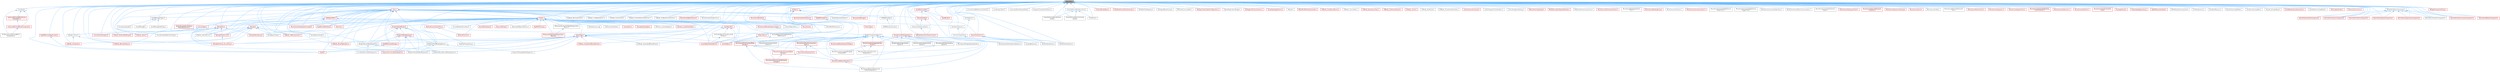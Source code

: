 digraph "ObjectPtr.h"
{
 // INTERACTIVE_SVG=YES
 // LATEX_PDF_SIZE
  bgcolor="transparent";
  edge [fontname=Helvetica,fontsize=10,labelfontname=Helvetica,labelfontsize=10];
  node [fontname=Helvetica,fontsize=10,shape=box,height=0.2,width=0.4];
  Node1 [id="Node000001",label="ObjectPtr.h",height=0.2,width=0.4,color="gray40", fillcolor="grey60", style="filled", fontcolor="black",tooltip=" "];
  Node1 -> Node2 [id="edge1_Node000001_Node000002",dir="back",color="steelblue1",style="solid",tooltip=" "];
  Node2 [id="Node000002",label="AnimBank.h",height=0.2,width=0.4,color="grey40", fillcolor="white", style="filled",URL="$d6/dc9/AnimBank_8h.html",tooltip=" "];
  Node2 -> Node3 [id="edge2_Node000002_Node000003",dir="back",color="steelblue1",style="solid",tooltip=" "];
  Node3 [id="Node000003",label="HLODInstancedSkinnedMesh\lComponent.h",height=0.2,width=0.4,color="grey40", fillcolor="white", style="filled",URL="$d5/d06/HLODInstancedSkinnedMeshComponent_8h.html",tooltip=" "];
  Node2 -> Node4 [id="edge3_Node000002_Node000004",dir="back",color="steelblue1",style="solid",tooltip=" "];
  Node4 [id="Node000004",label="InstancedSkinnedMeshComponent.h",height=0.2,width=0.4,color="red", fillcolor="#FFF0F0", style="filled",URL="$d7/da7/InstancedSkinnedMeshComponent_8h.html",tooltip=" "];
  Node4 -> Node3 [id="edge4_Node000004_Node000003",dir="back",color="steelblue1",style="solid",tooltip=" "];
  Node2 -> Node6 [id="edge5_Node000002_Node000006",dir="back",color="steelblue1",style="solid",tooltip=" "];
  Node6 [id="Node000006",label="InstancedSkinnedMeshScene\lProxyDesc.h",height=0.2,width=0.4,color="red", fillcolor="#FFF0F0", style="filled",URL="$d7/d6c/InstancedSkinnedMeshSceneProxyDesc_8h.html",tooltip=" "];
  Node6 -> Node4 [id="edge6_Node000006_Node000004",dir="back",color="steelblue1",style="solid",tooltip=" "];
  Node1 -> Node7 [id="edge7_Node000001_Node000007",dir="back",color="steelblue1",style="solid",tooltip=" "];
  Node7 [id="Node000007",label="AnimationStateMachineGraph.h",height=0.2,width=0.4,color="grey40", fillcolor="white", style="filled",URL="$d8/d25/AnimationStateMachineGraph_8h.html",tooltip=" "];
  Node1 -> Node8 [id="edge8_Node000001_Node000008",dir="back",color="steelblue1",style="solid",tooltip=" "];
  Node8 [id="Node000008",label="ArchiveScriptReferenceCollector.h",height=0.2,width=0.4,color="grey40", fillcolor="white", style="filled",URL="$dd/dc1/ArchiveScriptReferenceCollector_8h.html",tooltip=" "];
  Node1 -> Node9 [id="edge9_Node000001_Node000009",dir="back",color="steelblue1",style="solid",tooltip=" "];
  Node9 [id="Node000009",label="ArchiveUObjectFromStructured\lArchive.h",height=0.2,width=0.4,color="grey40", fillcolor="white", style="filled",URL="$d2/d52/ArchiveUObjectFromStructuredArchive_8h.html",tooltip=" "];
  Node9 -> Node10 [id="edge10_Node000009_Node000010",dir="back",color="steelblue1",style="solid",tooltip=" "];
  Node10 [id="Node000010",label="CoreUObjectSharedPCH.h",height=0.2,width=0.4,color="red", fillcolor="#FFF0F0", style="filled",URL="$de/d2f/CoreUObjectSharedPCH_8h.html",tooltip=" "];
  Node1 -> Node14 [id="edge11_Node000001_Node000014",dir="back",color="steelblue1",style="solid",tooltip=" "];
  Node14 [id="Node000014",label="AssetImportTask.h",height=0.2,width=0.4,color="grey40", fillcolor="white", style="filled",URL="$d7/d65/AssetImportTask_8h.html",tooltip=" "];
  Node1 -> Node15 [id="edge12_Node000001_Node000015",dir="back",color="steelblue1",style="solid",tooltip=" "];
  Node15 [id="Node000015",label="AssetManagerTypes.h",height=0.2,width=0.4,color="grey40", fillcolor="white", style="filled",URL="$d6/d98/AssetManagerTypes_8h.html",tooltip=" "];
  Node15 -> Node16 [id="edge13_Node000015_Node000016",dir="back",color="steelblue1",style="solid",tooltip=" "];
  Node16 [id="Node000016",label="AssetManager.h",height=0.2,width=0.4,color="grey40", fillcolor="white", style="filled",URL="$d6/d7d/AssetManager_8h.html",tooltip=" "];
  Node15 -> Node17 [id="edge14_Node000015_Node000017",dir="back",color="steelblue1",style="solid",tooltip=" "];
  Node17 [id="Node000017",label="AssetManagerSettings.h",height=0.2,width=0.4,color="grey40", fillcolor="white", style="filled",URL="$d0/d71/AssetManagerSettings_8h.html",tooltip=" "];
  Node15 -> Node18 [id="edge15_Node000015_Node000018",dir="back",color="steelblue1",style="solid",tooltip=" "];
  Node18 [id="Node000018",label="PrimaryAssetLabel.h",height=0.2,width=0.4,color="grey40", fillcolor="white", style="filled",URL="$d4/d09/PrimaryAssetLabel_8h.html",tooltip=" "];
  Node1 -> Node19 [id="edge16_Node000001_Node000019",dir="back",color="steelblue1",style="solid",tooltip=" "];
  Node19 [id="Node000019",label="AutomatedAssetImportData.h",height=0.2,width=0.4,color="grey40", fillcolor="white", style="filled",URL="$dd/d4f/AutomatedAssetImportData_8h.html",tooltip=" "];
  Node1 -> Node20 [id="edge17_Node000001_Node000020",dir="back",color="steelblue1",style="solid",tooltip=" "];
  Node20 [id="Node000020",label="AxisAngleGizmo.h",height=0.2,width=0.4,color="grey40", fillcolor="white", style="filled",URL="$d1/d0b/AxisAngleGizmo_8h.html",tooltip=" "];
  Node1 -> Node21 [id="edge18_Node000001_Node000021",dir="back",color="steelblue1",style="solid",tooltip=" "];
  Node21 [id="Node000021",label="AxisPositionGizmo.h",height=0.2,width=0.4,color="grey40", fillcolor="white", style="filled",URL="$d1/d25/AxisPositionGizmo_8h.html",tooltip=" "];
  Node1 -> Node22 [id="edge19_Node000001_Node000022",dir="back",color="steelblue1",style="solid",tooltip=" "];
  Node22 [id="Node000022",label="AxisSources.h",height=0.2,width=0.4,color="grey40", fillcolor="white", style="filled",URL="$d6/dfa/AxisSources_8h.html",tooltip=" "];
  Node22 -> Node23 [id="edge20_Node000022_Node000023",dir="back",color="steelblue1",style="solid",tooltip=" "];
  Node23 [id="Node000023",label="GizmoComponents.h",height=0.2,width=0.4,color="grey40", fillcolor="white", style="filled",URL="$d9/d96/GizmoComponents_8h.html",tooltip=" "];
  Node23 -> Node20 [id="edge21_Node000023_Node000020",dir="back",color="steelblue1",style="solid",tooltip=" "];
  Node23 -> Node21 [id="edge22_Node000023_Node000021",dir="back",color="steelblue1",style="solid",tooltip=" "];
  Node23 -> Node24 [id="edge23_Node000023_Node000024",dir="back",color="steelblue1",style="solid",tooltip=" "];
  Node24 [id="Node000024",label="PlanePositionGizmo.h",height=0.2,width=0.4,color="grey40", fillcolor="white", style="filled",URL="$d0/df0/PlanePositionGizmo_8h.html",tooltip=" "];
  Node1 -> Node25 [id="edge24_Node000001_Node000025",dir="back",color="steelblue1",style="solid",tooltip=" "];
  Node25 [id="Node000025",label="BlendSpaceGraph.h",height=0.2,width=0.4,color="grey40", fillcolor="white", style="filled",URL="$d6/d7f/BlendSpaceGraph_8h.html",tooltip=" "];
  Node1 -> Node26 [id="edge25_Node000001_Node000026",dir="back",color="steelblue1",style="solid",tooltip=" "];
  Node26 [id="Node000026",label="BlueprintCompilerExtension.h",height=0.2,width=0.4,color="grey40", fillcolor="white", style="filled",URL="$d3/dc0/BlueprintCompilerExtension_8h.html",tooltip=" "];
  Node1 -> Node27 [id="edge26_Node000001_Node000027",dir="back",color="steelblue1",style="solid",tooltip=" "];
  Node27 [id="Node000027",label="BlueprintEventNodeSpawner.h",height=0.2,width=0.4,color="grey40", fillcolor="white", style="filled",URL="$d4/dd3/BlueprintEventNodeSpawner_8h.html",tooltip=" "];
  Node27 -> Node28 [id="edge27_Node000027_Node000028",dir="back",color="steelblue1",style="solid",tooltip=" "];
  Node28 [id="Node000028",label="AnimNotifyEventNodeSpawner.h",height=0.2,width=0.4,color="grey40", fillcolor="white", style="filled",URL="$d9/d16/AnimNotifyEventNodeSpawner_8h.html",tooltip=" "];
  Node27 -> Node29 [id="edge28_Node000027_Node000029",dir="back",color="steelblue1",style="solid",tooltip=" "];
  Node29 [id="Node000029",label="BlueprintBoundEventNodeSpawner.h",height=0.2,width=0.4,color="grey40", fillcolor="white", style="filled",URL="$dc/d31/BlueprintBoundEventNodeSpawner_8h.html",tooltip=" "];
  Node1 -> Node30 [id="edge29_Node000001_Node000030",dir="back",color="steelblue1",style="solid",tooltip=" "];
  Node30 [id="Node000030",label="BlueprintFieldNodeSpawner.h",height=0.2,width=0.4,color="grey40", fillcolor="white", style="filled",URL="$da/d70/BlueprintFieldNodeSpawner_8h.html",tooltip=" "];
  Node30 -> Node31 [id="edge30_Node000030_Node000031",dir="back",color="steelblue1",style="solid",tooltip=" "];
  Node31 [id="Node000031",label="BlueprintDelegateNodeSpawner.h",height=0.2,width=0.4,color="grey40", fillcolor="white", style="filled",URL="$dc/d16/BlueprintDelegateNodeSpawner_8h.html",tooltip=" "];
  Node30 -> Node32 [id="edge31_Node000030_Node000032",dir="back",color="steelblue1",style="solid",tooltip=" "];
  Node32 [id="Node000032",label="BlueprintFunctionNodeSpawner.h",height=0.2,width=0.4,color="red", fillcolor="#FFF0F0", style="filled",URL="$d0/d59/BlueprintFunctionNodeSpawner_8h.html",tooltip=" "];
  Node30 -> Node34 [id="edge32_Node000030_Node000034",dir="back",color="steelblue1",style="solid",tooltip=" "];
  Node34 [id="Node000034",label="BlueprintVariableNodeSpawner.h",height=0.2,width=0.4,color="grey40", fillcolor="white", style="filled",URL="$db/dba/BlueprintVariableNodeSpawner_8h.html",tooltip=" "];
  Node1 -> Node34 [id="edge33_Node000001_Node000034",dir="back",color="steelblue1",style="solid",tooltip=" "];
  Node1 -> Node35 [id="edge34_Node000001_Node000035",dir="back",color="steelblue1",style="solid",tooltip=" "];
  Node35 [id="Node000035",label="BuiltInComponentTypes.h",height=0.2,width=0.4,color="grey40", fillcolor="white", style="filled",URL="$dc/d94/BuiltInComponentTypes_8h.html",tooltip=" "];
  Node35 -> Node36 [id="edge35_Node000035_Node000036",dir="back",color="steelblue1",style="solid",tooltip=" "];
  Node36 [id="Node000036",label="MovieSceneBlenderSystemHelper.h",height=0.2,width=0.4,color="red", fillcolor="#FFF0F0", style="filled",URL="$d5/d47/MovieSceneBlenderSystemHelper_8h.html",tooltip=" "];
  Node35 -> Node67 [id="edge36_Node000035_Node000067",dir="back",color="steelblue1",style="solid",tooltip=" "];
  Node67 [id="Node000067",label="MovieSceneCameraCutTrack\lInstance.h",height=0.2,width=0.4,color="grey40", fillcolor="white", style="filled",URL="$d3/d37/MovieSceneCameraCutTrackInstance_8h.html",tooltip=" "];
  Node35 -> Node68 [id="edge37_Node000035_Node000068",dir="back",color="steelblue1",style="solid",tooltip=" "];
  Node68 [id="Node000068",label="MovieSceneCustomPrimitive\lDataSystem.h",height=0.2,width=0.4,color="grey40", fillcolor="white", style="filled",URL="$d1/da0/MovieSceneCustomPrimitiveDataSystem_8h.html",tooltip=" "];
  Node35 -> Node69 [id="edge38_Node000035_Node000069",dir="back",color="steelblue1",style="solid",tooltip=" "];
  Node69 [id="Node000069",label="MovieSceneEntityGrouping\lSystem.h",height=0.2,width=0.4,color="grey40", fillcolor="white", style="filled",URL="$d6/dce/MovieSceneEntityGroupingSystem_8h.html",tooltip=" "];
  Node69 -> Node70 [id="edge39_Node000069_Node000070",dir="back",color="steelblue1",style="solid",tooltip=" "];
  Node70 [id="Node000070",label="MovieSceneMaterialSystem.h",height=0.2,width=0.4,color="red", fillcolor="#FFF0F0", style="filled",URL="$d2/d2f/MovieSceneMaterialSystem_8h.html",tooltip=" "];
  Node70 -> Node72 [id="edge40_Node000070_Node000072",dir="back",color="steelblue1",style="solid",tooltip=" "];
  Node72 [id="Node000072",label="MovieSceneMaterialParameter\lCollectionSystem.h",height=0.2,width=0.4,color="grey40", fillcolor="white", style="filled",URL="$d4/d18/MovieSceneMaterialParameterCollectionSystem_8h.html",tooltip=" "];
  Node35 -> Node73 [id="edge41_Node000035_Node000073",dir="back",color="steelblue1",style="solid",tooltip=" "];
  Node73 [id="Node000073",label="MovieSceneEvaluationHook\lSystem.h",height=0.2,width=0.4,color="grey40", fillcolor="white", style="filled",URL="$d1/d8b/MovieSceneEvaluationHookSystem_8h.html",tooltip=" "];
  Node35 -> Node74 [id="edge42_Node000035_Node000074",dir="back",color="steelblue1",style="solid",tooltip=" "];
  Node74 [id="Node000074",label="MovieSceneInterrogatedProperty\lInstantiator.h",height=0.2,width=0.4,color="grey40", fillcolor="white", style="filled",URL="$df/d43/MovieSceneInterrogatedPropertyInstantiator_8h.html",tooltip=" "];
  Node35 -> Node72 [id="edge43_Node000035_Node000072",dir="back",color="steelblue1",style="solid",tooltip=" "];
  Node35 -> Node70 [id="edge44_Node000035_Node000070",dir="back",color="steelblue1",style="solid",tooltip=" "];
  Node35 -> Node75 [id="edge45_Node000035_Node000075",dir="back",color="steelblue1",style="solid",tooltip=" "];
  Node75 [id="Node000075",label="MovieSceneOverlappingEntity\lTracker.h",height=0.2,width=0.4,color="red", fillcolor="#FFF0F0", style="filled",URL="$db/d41/MovieSceneOverlappingEntityTracker_8h.html",tooltip=" "];
  Node75 -> Node68 [id="edge46_Node000075_Node000068",dir="back",color="steelblue1",style="solid",tooltip=" "];
  Node75 -> Node74 [id="edge47_Node000075_Node000074",dir="back",color="steelblue1",style="solid",tooltip=" "];
  Node35 -> Node80 [id="edge48_Node000035_Node000080",dir="back",color="steelblue1",style="solid",tooltip=" "];
  Node80 [id="Node000080",label="MovieScenePreAnimatedObject\lStorage.h",height=0.2,width=0.4,color="red", fillcolor="#FFF0F0", style="filled",URL="$d1/dc5/MovieScenePreAnimatedObjectStorage_8h.html",tooltip=" "];
  Node80 -> Node70 [id="edge49_Node000080_Node000070",dir="back",color="steelblue1",style="solid",tooltip=" "];
  Node80 -> Node83 [id="edge50_Node000080_Node000083",dir="back",color="steelblue1",style="solid",tooltip=" "];
  Node83 [id="Node000083",label="MovieScenePreAnimatedProperty\lStorage.h",height=0.2,width=0.4,color="red", fillcolor="#FFF0F0", style="filled",URL="$de/d55/MovieScenePreAnimatedPropertyStorage_8h.html",tooltip=" "];
  Node35 -> Node83 [id="edge51_Node000035_Node000083",dir="back",color="steelblue1",style="solid",tooltip=" "];
  Node35 -> Node87 [id="edge52_Node000035_Node000087",dir="back",color="steelblue1",style="solid",tooltip=" "];
  Node87 [id="Node000087",label="MovieScenePreAnimatedState\lStorage.h",height=0.2,width=0.4,color="red", fillcolor="#FFF0F0", style="filled",URL="$db/d56/MovieScenePreAnimatedStateStorage_8h.html",tooltip=" "];
  Node87 -> Node68 [id="edge53_Node000087_Node000068",dir="back",color="steelblue1",style="solid",tooltip=" "];
  Node87 -> Node72 [id="edge54_Node000087_Node000072",dir="back",color="steelblue1",style="solid",tooltip=" "];
  Node87 -> Node80 [id="edge55_Node000087_Node000080",dir="back",color="steelblue1",style="solid",tooltip=" "];
  Node35 -> Node86 [id="edge56_Node000035_Node000086",dir="back",color="steelblue1",style="solid",tooltip=" "];
  Node86 [id="Node000086",label="MovieScenePropertyInstantiator.h",height=0.2,width=0.4,color="grey40", fillcolor="white", style="filled",URL="$d2/ddc/MovieScenePropertyInstantiator_8h.html",tooltip=" "];
  Node35 -> Node38 [id="edge57_Node000035_Node000038",dir="back",color="steelblue1",style="solid",tooltip=" "];
  Node38 [id="Node000038",label="MovieScenePropertyTrack.h",height=0.2,width=0.4,color="red", fillcolor="#FFF0F0", style="filled",URL="$da/d0c/MovieScenePropertyTrack_8h.html",tooltip=" "];
  Node35 -> Node104 [id="edge58_Node000035_Node000104",dir="back",color="steelblue1",style="solid",tooltip=" "];
  Node104 [id="Node000104",label="MovieSceneTracksComponent\lTypes.h",height=0.2,width=0.4,color="red", fillcolor="#FFF0F0", style="filled",URL="$d5/d6a/MovieSceneTracksComponentTypes_8h.html",tooltip=" "];
  Node104 -> Node70 [id="edge59_Node000104_Node000070",dir="back",color="steelblue1",style="solid",tooltip=" "];
  Node104 -> Node38 [id="edge60_Node000104_Node000038",dir="back",color="steelblue1",style="solid",tooltip=" "];
  Node35 -> Node112 [id="edge61_Node000035_Node000112",dir="back",color="steelblue1",style="solid",tooltip=" "];
  Node112 [id="Node000112",label="WeightAndEasingEvaluator\lSystem.h",height=0.2,width=0.4,color="grey40", fillcolor="white", style="filled",URL="$d0/d06/WeightAndEasingEvaluatorSystem_8h.html",tooltip=" "];
  Node1 -> Node113 [id="edge62_Node000001_Node000113",dir="back",color="steelblue1",style="solid",tooltip=" "];
  Node113 [id="Node000113",label="Casts.h",height=0.2,width=0.4,color="red", fillcolor="#FFF0F0", style="filled",URL="$d4/d55/Casts_8h.html",tooltip=" "];
  Node113 -> Node114 [id="edge63_Node000113_Node000114",dir="back",color="steelblue1",style="solid",tooltip=" "];
  Node114 [id="Node000114",label="ArchiveReplaceOrClearExternal\lReferences.h",height=0.2,width=0.4,color="grey40", fillcolor="white", style="filled",URL="$d1/d53/ArchiveReplaceOrClearExternalReferences_8h.html",tooltip=" "];
  Node114 -> Node115 [id="edge64_Node000114_Node000115",dir="back",color="steelblue1",style="solid",tooltip=" "];
  Node115 [id="Node000115",label="CoreUObject.h",height=0.2,width=0.4,color="red", fillcolor="#FFF0F0", style="filled",URL="$d0/ded/CoreUObject_8h.html",tooltip=" "];
  Node113 -> Node123 [id="edge65_Node000113_Node000123",dir="back",color="steelblue1",style="solid",tooltip=" "];
  Node123 [id="Node000123",label="AttributeCurve.cpp",height=0.2,width=0.4,color="grey40", fillcolor="white", style="filled",URL="$de/d39/AttributeCurve_8cpp.html",tooltip=" "];
  Node113 -> Node124 [id="edge66_Node000113_Node000124",dir="back",color="steelblue1",style="solid",tooltip=" "];
  Node124 [id="Node000124",label="BlueprintNodeBinder.h",height=0.2,width=0.4,color="red", fillcolor="#FFF0F0", style="filled",URL="$de/dd8/BlueprintNodeBinder_8h.html",tooltip=" "];
  Node124 -> Node29 [id="edge67_Node000124_Node000029",dir="back",color="steelblue1",style="solid",tooltip=" "];
  Node124 -> Node27 [id="edge68_Node000124_Node000027",dir="back",color="steelblue1",style="solid",tooltip=" "];
  Node124 -> Node30 [id="edge69_Node000124_Node000030",dir="back",color="steelblue1",style="solid",tooltip=" "];
  Node124 -> Node32 [id="edge70_Node000124_Node000032",dir="back",color="steelblue1",style="solid",tooltip=" "];
  Node124 -> Node129 [id="edge71_Node000124_Node000129",dir="back",color="steelblue1",style="solid",tooltip=" "];
  Node129 [id="Node000129",label="BlueprintNodeSpawner.h",height=0.2,width=0.4,color="red", fillcolor="#FFF0F0", style="filled",URL="$d1/de9/BlueprintNodeSpawner_8h.html",tooltip=" "];
  Node129 -> Node27 [id="edge72_Node000129_Node000027",dir="back",color="steelblue1",style="solid",tooltip=" "];
  Node129 -> Node30 [id="edge73_Node000129_Node000030",dir="back",color="steelblue1",style="solid",tooltip=" "];
  Node129 -> Node32 [id="edge74_Node000129_Node000032",dir="back",color="steelblue1",style="solid",tooltip=" "];
  Node129 -> Node34 [id="edge75_Node000129_Node000034",dir="back",color="steelblue1",style="solid",tooltip=" "];
  Node124 -> Node34 [id="edge76_Node000124_Node000034",dir="back",color="steelblue1",style="solid",tooltip=" "];
  Node113 -> Node129 [id="edge77_Node000113_Node000129",dir="back",color="steelblue1",style="solid",tooltip=" "];
  Node113 -> Node249 [id="edge78_Node000113_Node000249",dir="back",color="steelblue1",style="solid",tooltip=" "];
  Node249 [id="Node000249",label="CallFunctionHandler.h",height=0.2,width=0.4,color="grey40", fillcolor="white", style="filled",URL="$d3/d6d/CallFunctionHandler_8h.html",tooltip=" "];
  Node113 -> Node372 [id="edge79_Node000113_Node000372",dir="back",color="steelblue1",style="solid",tooltip=" "];
  Node372 [id="Node000372",label="CanvasItem.h",height=0.2,width=0.4,color="red", fillcolor="#FFF0F0", style="filled",URL="$dc/df2/CanvasItem_8h.html",tooltip=" "];
  Node113 -> Node374 [id="edge80_Node000113_Node000374",dir="back",color="steelblue1",style="solid",tooltip=" "];
  Node374 [id="Node000374",label="CompilerResultsLog.h",height=0.2,width=0.4,color="red", fillcolor="#FFF0F0", style="filled",URL="$dc/d68/CompilerResultsLog_8h.html",tooltip=" "];
  Node113 -> Node466 [id="edge81_Node000113_Node000466",dir="back",color="steelblue1",style="solid",tooltip=" "];
  Node466 [id="Node000466",label="ContextObjectStore.h",height=0.2,width=0.4,color="grey40", fillcolor="white", style="filled",URL="$d4/d39/ContextObjectStore_8h.html",tooltip=" "];
  Node113 -> Node115 [id="edge82_Node000113_Node000115",dir="back",color="steelblue1",style="solid",tooltip=" "];
  Node113 -> Node10 [id="edge83_Node000113_Node000010",dir="back",color="steelblue1",style="solid",tooltip=" "];
  Node113 -> Node467 [id="edge84_Node000113_Node000467",dir="back",color="steelblue1",style="solid",tooltip=" "];
  Node467 [id="Node000467",label="EdGraph.h",height=0.2,width=0.4,color="red", fillcolor="#FFF0F0", style="filled",URL="$dd/dae/EdGraph_8h.html",tooltip=" "];
  Node467 -> Node7 [id="edge85_Node000467_Node000007",dir="back",color="steelblue1",style="solid",tooltip=" "];
  Node467 -> Node25 [id="edge86_Node000467_Node000025",dir="back",color="steelblue1",style="solid",tooltip=" "];
  Node467 -> Node469 [id="edge87_Node000467_Node000469",dir="back",color="steelblue1",style="solid",tooltip=" "];
  Node469 [id="Node000469",label="EdGraphSchema_K2.h",height=0.2,width=0.4,color="red", fillcolor="#FFF0F0", style="filled",URL="$d0/dcf/EdGraphSchema__K2_8h.html",tooltip=" "];
  Node469 -> Node405 [id="edge88_Node000469_Node000405",dir="back",color="steelblue1",style="solid",tooltip=" "];
  Node405 [id="Node000405",label="EdGraphSchema_K2_Actions.h",height=0.2,width=0.4,color="red", fillcolor="#FFF0F0", style="filled",URL="$d8/d9c/EdGraphSchema__K2__Actions_8h.html",tooltip=" "];
  Node467 -> Node405 [id="edge89_Node000467_Node000405",dir="back",color="steelblue1",style="solid",tooltip=" "];
  Node467 -> Node250 [id="edge90_Node000467_Node000250",dir="back",color="steelblue1",style="solid",tooltip=" "];
  Node250 [id="Node000250",label="K2Node_AddComponent.h",height=0.2,width=0.4,color="red", fillcolor="#FFF0F0", style="filled",URL="$d9/dc9/K2Node__AddComponent_8h.html",tooltip=" "];
  Node467 -> Node312 [id="edge91_Node000467_Node000312",dir="back",color="steelblue1",style="solid",tooltip=" "];
  Node312 [id="Node000312",label="K2Node_Composite.h",height=0.2,width=0.4,color="red", fillcolor="#FFF0F0", style="filled",URL="$d9/d9a/K2Node__Composite_8h.html",tooltip=" "];
  Node467 -> Node314 [id="edge92_Node000467_Node000314",dir="back",color="steelblue1",style="solid",tooltip=" "];
  Node314 [id="Node000314",label="K2Node_MacroInstance.h",height=0.2,width=0.4,color="red", fillcolor="#FFF0F0", style="filled",URL="$d1/d45/K2Node__MacroInstance_8h.html",tooltip=" "];
  Node467 -> Node653 [id="edge93_Node000467_Node000653",dir="back",color="steelblue1",style="solid",tooltip=" "];
  Node653 [id="Node000653",label="SoundSubmixGraph.h",height=0.2,width=0.4,color="grey40", fillcolor="white", style="filled",URL="$d9/d3d/SoundSubmixGraph_8h.html",tooltip=" "];
  Node113 -> Node654 [id="edge94_Node000113_Node000654",dir="back",color="steelblue1",style="solid",tooltip=" "];
  Node654 [id="Node000654",label="EdGraphPin.h",height=0.2,width=0.4,color="red", fillcolor="#FFF0F0", style="filled",URL="$da/d52/EdGraphPin_8h.html",tooltip=" "];
  Node654 -> Node34 [id="edge95_Node000654_Node000034",dir="back",color="steelblue1",style="solid",tooltip=" "];
  Node654 -> Node374 [id="edge96_Node000654_Node000374",dir="back",color="steelblue1",style="solid",tooltip=" "];
  Node654 -> Node469 [id="edge97_Node000654_Node000469",dir="back",color="steelblue1",style="solid",tooltip=" "];
  Node654 -> Node405 [id="edge98_Node000654_Node000405",dir="back",color="steelblue1",style="solid",tooltip=" "];
  Node654 -> Node277 [id="edge99_Node000654_Node000277",dir="back",color="steelblue1",style="solid",tooltip=" "];
  Node277 [id="Node000277",label="K2Node_DoOnceMultiInput.h",height=0.2,width=0.4,color="red", fillcolor="#FFF0F0", style="filled",URL="$d8/db3/K2Node__DoOnceMultiInput_8h.html",tooltip=" "];
  Node654 -> Node314 [id="edge100_Node000654_Node000314",dir="back",color="steelblue1",style="solid",tooltip=" "];
  Node654 -> Node347 [id="edge101_Node000654_Node000347",dir="back",color="steelblue1",style="solid",tooltip=" "];
  Node347 [id="Node000347",label="K2Node_Select.h",height=0.2,width=0.4,color="red", fillcolor="#FFF0F0", style="filled",URL="$d2/de5/K2Node__Select_8h.html",tooltip=" "];
  Node654 -> Node356 [id="edge102_Node000654_Node000356",dir="back",color="steelblue1",style="solid",tooltip=" "];
  Node356 [id="Node000356",label="K2Node_SwitchEnum.h",height=0.2,width=0.4,color="grey40", fillcolor="white", style="filled",URL="$d1/df5/K2Node__SwitchEnum_8h.html",tooltip=" "];
  Node654 -> Node311 [id="edge103_Node000654_Node000311",dir="back",color="steelblue1",style="solid",tooltip=" "];
  Node311 [id="Node000311",label="K2Node_Tunnel.h",height=0.2,width=0.4,color="grey40", fillcolor="white", style="filled",URL="$d2/d04/K2Node__Tunnel_8h.html",tooltip=" "];
  Node311 -> Node312 [id="edge104_Node000311_Node000312",dir="back",color="steelblue1",style="solid",tooltip=" "];
  Node311 -> Node314 [id="edge105_Node000311_Node000314",dir="back",color="steelblue1",style="solid",tooltip=" "];
  Node113 -> Node405 [id="edge106_Node000113_Node000405",dir="back",color="steelblue1",style="solid",tooltip=" "];
  Node113 -> Node740 [id="edge107_Node000113_Node000740",dir="back",color="steelblue1",style="solid",tooltip=" "];
  Node740 [id="Node000740",label="EditorWorldExtension.h",height=0.2,width=0.4,color="grey40", fillcolor="white", style="filled",URL="$d8/d54/EditorWorldExtension_8h.html",tooltip=" "];
  Node113 -> Node741 [id="edge108_Node000113_Node000741",dir="back",color="steelblue1",style="solid",tooltip=" "];
  Node741 [id="Node000741",label="GameplayTaskTypes.h",height=0.2,width=0.4,color="red", fillcolor="#FFF0F0", style="filled",URL="$d0/da0/GameplayTaskTypes_8h.html",tooltip=" "];
  Node113 -> Node852 [id="edge109_Node000113_Node000852",dir="back",color="steelblue1",style="solid",tooltip=" "];
  Node852 [id="Node000852",label="Interface_ActorSubobject.h",height=0.2,width=0.4,color="grey40", fillcolor="white", style="filled",URL="$de/d00/Interface__ActorSubobject_8h.html",tooltip=" "];
  Node113 -> Node853 [id="edge110_Node000113_Node000853",dir="back",color="steelblue1",style="solid",tooltip=" "];
  Node853 [id="Node000853",label="Interface_AssetUserData.h",height=0.2,width=0.4,color="red", fillcolor="#FFF0F0", style="filled",URL="$de/d85/Interface__AssetUserData_8h.html",tooltip=" "];
  Node113 -> Node1635 [id="edge111_Node000113_Node001635",dir="back",color="steelblue1",style="solid",tooltip=" "];
  Node1635 [id="Node001635",label="KismetNodeInfoContext.h",height=0.2,width=0.4,color="grey40", fillcolor="white", style="filled",URL="$d3/dfc/KismetNodeInfoContext_8h.html",tooltip=" "];
  Node113 -> Node2366 [id="edge112_Node000113_Node002366",dir="back",color="steelblue1",style="solid",tooltip=" "];
  Node2366 [id="Node002366",label="LazyObjectPtr.h",height=0.2,width=0.4,color="red", fillcolor="#FFF0F0", style="filled",URL="$d0/d2a/LazyObjectPtr_8h.html",tooltip=" "];
  Node2366 -> Node9 [id="edge113_Node002366_Node000009",dir="back",color="steelblue1",style="solid",tooltip=" "];
  Node2366 -> Node115 [id="edge114_Node002366_Node000115",dir="back",color="steelblue1",style="solid",tooltip=" "];
  Node2366 -> Node10 [id="edge115_Node002366_Node000010",dir="back",color="steelblue1",style="solid",tooltip=" "];
  Node2366 -> Node2371 [id="edge116_Node002366_Node002371",dir="back",color="steelblue1",style="solid",tooltip=" "];
  Node2371 [id="Node002371",label="UnrealType.h",height=0.2,width=0.4,color="red", fillcolor="#FFF0F0", style="filled",URL="$d6/d2f/UnrealType_8h.html",tooltip=" "];
  Node2371 -> Node29 [id="edge117_Node002371_Node000029",dir="back",color="steelblue1",style="solid",tooltip=" "];
  Node2371 -> Node31 [id="edge118_Node002371_Node000031",dir="back",color="steelblue1",style="solid",tooltip=" "];
  Node2371 -> Node34 [id="edge119_Node002371_Node000034",dir="back",color="steelblue1",style="solid",tooltip=" "];
  Node2371 -> Node115 [id="edge120_Node002371_Node000115",dir="back",color="steelblue1",style="solid",tooltip=" "];
  Node2371 -> Node10 [id="edge121_Node002371_Node000010",dir="back",color="steelblue1",style="solid",tooltip=" "];
  Node2371 -> Node405 [id="edge122_Node002371_Node000405",dir="back",color="steelblue1",style="solid",tooltip=" "];
  Node2371 -> Node299 [id="edge123_Node002371_Node000299",dir="back",color="steelblue1",style="solid",tooltip=" "];
  Node299 [id="Node000299",label="K2Node_ComponentBoundEvent.h",height=0.2,width=0.4,color="red", fillcolor="#FFF0F0", style="filled",URL="$d7/d15/K2Node__ComponentBoundEvent_8h.html",tooltip=" "];
  Node2371 -> Node300 [id="edge124_Node002371_Node000300",dir="back",color="steelblue1",style="solid",tooltip=" "];
  Node300 [id="Node000300",label="K2Node_GeneratedBoundEvent.h",height=0.2,width=0.4,color="grey40", fillcolor="white", style="filled",URL="$d4/dc1/K2Node__GeneratedBoundEvent_8h.html",tooltip=" "];
  Node2371 -> Node354 [id="edge125_Node002371_Node000354",dir="back",color="steelblue1",style="solid",tooltip=" "];
  Node354 [id="Node000354",label="K2Node_StructOperation.h",height=0.2,width=0.4,color="red", fillcolor="#FFF0F0", style="filled",URL="$d1/d1c/K2Node__StructOperation_8h.html",tooltip=" "];
  Node2371 -> Node3347 [id="edge126_Node002371_Node003347",dir="back",color="steelblue1",style="solid",tooltip=" "];
  Node3347 [id="Node003347",label="PropertyProxyArchive.h",height=0.2,width=0.4,color="grey40", fillcolor="white", style="filled",URL="$d7/d1f/PropertyProxyArchive_8h.html",tooltip=" "];
  Node2371 -> Node502 [id="edge127_Node002371_Node000502",dir="back",color="steelblue1",style="solid",tooltip=" "];
  Node502 [id="Node000502",label="RigVM.h",height=0.2,width=0.4,color="red", fillcolor="#FFF0F0", style="filled",URL="$d0/d5e/RigVM_8h.html",tooltip=" "];
  Node2371 -> Node2679 [id="edge128_Node002371_Node002679",dir="back",color="steelblue1",style="solid",tooltip=" "];
  Node2679 [id="Node002679",label="RigVMMemoryStorage.h",height=0.2,width=0.4,color="red", fillcolor="#FFF0F0", style="filled",URL="$d1/dd5/RigVMMemoryStorage_8h.html",tooltip=" "];
  Node2679 -> Node502 [id="edge129_Node002679_Node000502",dir="back",color="steelblue1",style="solid",tooltip=" "];
  Node113 -> Node3361 [id="edge130_Node000113_Node003361",dir="back",color="steelblue1",style="solid",tooltip=" "];
  Node3361 [id="Node003361",label="LiveLinkTypes.h",height=0.2,width=0.4,color="red", fillcolor="#FFF0F0", style="filled",URL="$d2/d4c/LiveLinkTypes_8h.html",tooltip=" "];
  Node3361 -> Node3368 [id="edge131_Node003361_Node003368",dir="back",color="steelblue1",style="solid",tooltip=" "];
  Node3368 [id="Node003368",label="LiveLinkVirtualSubject.h",height=0.2,width=0.4,color="red", fillcolor="#FFF0F0", style="filled",URL="$d2/de5/LiveLinkVirtualSubject_8h.html",tooltip=" "];
  Node113 -> Node2955 [id="edge132_Node000113_Node002955",dir="back",color="steelblue1",style="solid",tooltip=" "];
  Node2955 [id="Node002955",label="MaterialFunction.h",height=0.2,width=0.4,color="red", fillcolor="#FFF0F0", style="filled",URL="$d7/dde/MaterialFunction_8h.html",tooltip=" "];
  Node113 -> Node2956 [id="edge133_Node000113_Node002956",dir="back",color="steelblue1",style="solid",tooltip=" "];
  Node2956 [id="Node002956",label="MaterialFunctionInterface.h",height=0.2,width=0.4,color="red", fillcolor="#FFF0F0", style="filled",URL="$d7/d41/MaterialFunctionInterface_8h.html",tooltip=" "];
  Node2956 -> Node2955 [id="edge134_Node002956_Node002955",dir="back",color="steelblue1",style="solid",tooltip=" "];
  Node113 -> Node3290 [id="edge135_Node000113_Node003290",dir="back",color="steelblue1",style="solid",tooltip=" "];
  Node3290 [id="Node003290",label="MetasoundConverterNodeRegistration\lMacro.h",height=0.2,width=0.4,color="grey40", fillcolor="white", style="filled",URL="$d1/de5/MetasoundConverterNodeRegistrationMacro_8h.html",tooltip=" "];
  Node3290 -> Node3256 [id="edge136_Node003290_Node003256",dir="back",color="steelblue1",style="solid",tooltip=" "];
  Node3256 [id="Node003256",label="MetasoundDataTypeRegistration\lMacro.h",height=0.2,width=0.4,color="red", fillcolor="#FFF0F0", style="filled",URL="$d1/d2b/MetasoundDataTypeRegistrationMacro_8h.html",tooltip=" "];
  Node113 -> Node3256 [id="edge137_Node000113_Node003256",dir="back",color="steelblue1",style="solid",tooltip=" "];
  Node113 -> Node3399 [id="edge138_Node000113_Node003399",dir="back",color="steelblue1",style="solid",tooltip=" "];
  Node3399 [id="Node003399",label="MoverBlackboard.h",height=0.2,width=0.4,color="red", fillcolor="#FFF0F0", style="filled",URL="$d2/d87/MoverBlackboard_8h.html",tooltip=" "];
  Node113 -> Node2547 [id="edge139_Node000113_Node002547",dir="back",color="steelblue1",style="solid",tooltip=" "];
  Node2547 [id="Node002547",label="MovieScene.h",height=0.2,width=0.4,color="red", fillcolor="#FFF0F0", style="filled",URL="$df/da9/MovieScene_8h.html",tooltip=" "];
  Node113 -> Node3400 [id="edge140_Node000113_Node003400",dir="back",color="steelblue1",style="solid",tooltip=" "];
  Node3400 [id="Node003400",label="MovieSceneBlenderSystemTypes.h",height=0.2,width=0.4,color="red", fillcolor="#FFF0F0", style="filled",URL="$d2/d8b/MovieSceneBlenderSystemTypes_8h.html",tooltip=" "];
  Node3400 -> Node35 [id="edge141_Node003400_Node000035",dir="back",color="steelblue1",style="solid",tooltip=" "];
  Node113 -> Node3401 [id="edge142_Node000113_Node003401",dir="back",color="steelblue1",style="solid",tooltip=" "];
  Node3401 [id="Node003401",label="MovieSceneEntitySystemGraphs.h",height=0.2,width=0.4,color="red", fillcolor="#FFF0F0", style="filled",URL="$dd/ded/MovieSceneEntitySystemGraphs_8h.html",tooltip=" "];
  Node113 -> Node87 [id="edge143_Node000113_Node000087",dir="back",color="steelblue1",style="solid",tooltip=" "];
  Node113 -> Node1150 [id="edge144_Node000113_Node001150",dir="back",color="steelblue1",style="solid",tooltip=" "];
  Node1150 [id="Node001150",label="PhysicsSettings.h",height=0.2,width=0.4,color="red", fillcolor="#FFF0F0", style="filled",URL="$d7/db9/PhysicsSettings_8h.html",tooltip=" "];
  Node113 -> Node3347 [id="edge145_Node000113_Node003347",dir="back",color="steelblue1",style="solid",tooltip=" "];
  Node113 -> Node3402 [id="edge146_Node000113_Node003402",dir="back",color="steelblue1",style="solid",tooltip=" "];
  Node3402 [id="Node003402",label="ReplicatedObjectInterface.h",height=0.2,width=0.4,color="grey40", fillcolor="white", style="filled",URL="$de/d70/ReplicatedObjectInterface_8h.html",tooltip=" "];
  Node113 -> Node3403 [id="edge147_Node000113_Node003403",dir="back",color="steelblue1",style="solid",tooltip=" "];
  Node3403 [id="Node003403",label="RigVMASTProxy.h",height=0.2,width=0.4,color="red", fillcolor="#FFF0F0", style="filled",URL="$d4/d56/RigVMASTProxy_8h.html",tooltip=" "];
  Node113 -> Node2679 [id="edge148_Node000113_Node002679",dir="back",color="steelblue1",style="solid",tooltip=" "];
  Node113 -> Node3404 [id="edge149_Node000113_Node003404",dir="back",color="steelblue1",style="solid",tooltip=" "];
  Node3404 [id="Node003404",label="RigVMUserWorkflow.h",height=0.2,width=0.4,color="red", fillcolor="#FFF0F0", style="filled",URL="$dd/dd0/RigVMUserWorkflow_8h.html",tooltip=" "];
  Node113 -> Node2145 [id="edge150_Node000113_Node002145",dir="back",color="steelblue1",style="solid",tooltip=" "];
  Node2145 [id="Node002145",label="Selection.h",height=0.2,width=0.4,color="red", fillcolor="#FFF0F0", style="filled",URL="$d9/d60/Editor_2UnrealEd_2Public_2Selection_8h.html",tooltip=" "];
  Node113 -> Node2139 [id="edge151_Node000113_Node002139",dir="back",color="steelblue1",style="solid",tooltip=" "];
  Node2139 [id="Node002139",label="TransformSources.h",height=0.2,width=0.4,color="grey40", fillcolor="white", style="filled",URL="$d3/ddb/TransformSources_8h.html",tooltip=" "];
  Node2139 -> Node23 [id="edge152_Node002139_Node000023",dir="back",color="steelblue1",style="solid",tooltip=" "];
  Node113 -> Node2371 [id="edge153_Node000113_Node002371",dir="back",color="steelblue1",style="solid",tooltip=" "];
  Node1 -> Node1115 [id="edge154_Node000001_Node001115",dir="back",color="steelblue1",style="solid",tooltip=" "];
  Node1115 [id="Node001115",label="ChaosDeformableCollisions\lActor.h",height=0.2,width=0.4,color="grey40", fillcolor="white", style="filled",URL="$d2/dce/ChaosDeformableCollisionsActor_8h.html",tooltip=" "];
  Node1 -> Node1203 [id="edge155_Node000001_Node001203",dir="back",color="steelblue1",style="solid",tooltip=" "];
  Node1203 [id="Node001203",label="ChaosDeformableConstraints\lActor.h",height=0.2,width=0.4,color="grey40", fillcolor="white", style="filled",URL="$d0/dd2/ChaosDeformableConstraintsActor_8h.html",tooltip=" "];
  Node1 -> Node1204 [id="edge156_Node000001_Node001204",dir="back",color="steelblue1",style="solid",tooltip=" "];
  Node1204 [id="Node001204",label="ChaosDeformableSolverActor.h",height=0.2,width=0.4,color="grey40", fillcolor="white", style="filled",URL="$d2/de9/ChaosDeformableSolverActor_8h.html",tooltip=" "];
  Node1204 -> Node1115 [id="edge157_Node001204_Node001115",dir="back",color="steelblue1",style="solid",tooltip=" "];
  Node1204 -> Node1203 [id="edge158_Node001204_Node001203",dir="back",color="steelblue1",style="solid",tooltip=" "];
  Node1204 -> Node1205 [id="edge159_Node001204_Node001205",dir="back",color="steelblue1",style="solid",tooltip=" "];
  Node1205 [id="Node001205",label="FleshActor.h",height=0.2,width=0.4,color="grey40", fillcolor="white", style="filled",URL="$d1/d7e/FleshActor_8h.html",tooltip=" "];
  Node1 -> Node3601 [id="edge160_Node000001_Node003601",dir="back",color="steelblue1",style="solid",tooltip=" "];
  Node3601 [id="Node003601",label="Class.h",height=0.2,width=0.4,color="red", fillcolor="#FFF0F0", style="filled",URL="$d4/d05/Class_8h.html",tooltip=" "];
  Node3601 -> Node15 [id="edge161_Node003601_Node000015",dir="back",color="steelblue1",style="solid",tooltip=" "];
  Node3601 -> Node27 [id="edge162_Node003601_Node000027",dir="back",color="steelblue1",style="solid",tooltip=" "];
  Node3601 -> Node30 [id="edge163_Node003601_Node000030",dir="back",color="steelblue1",style="solid",tooltip=" "];
  Node3601 -> Node32 [id="edge164_Node003601_Node000032",dir="back",color="steelblue1",style="solid",tooltip=" "];
  Node3601 -> Node113 [id="edge165_Node003601_Node000113",dir="back",color="steelblue1",style="solid",tooltip=" "];
  Node3601 -> Node115 [id="edge166_Node003601_Node000115",dir="back",color="steelblue1",style="solid",tooltip=" "];
  Node3601 -> Node10 [id="edge167_Node003601_Node000010",dir="back",color="steelblue1",style="solid",tooltip=" "];
  Node3601 -> Node467 [id="edge168_Node003601_Node000467",dir="back",color="steelblue1",style="solid",tooltip=" "];
  Node3601 -> Node654 [id="edge169_Node003601_Node000654",dir="back",color="steelblue1",style="solid",tooltip=" "];
  Node3601 -> Node469 [id="edge170_Node003601_Node000469",dir="back",color="steelblue1",style="solid",tooltip=" "];
  Node3601 -> Node405 [id="edge171_Node003601_Node000405",dir="back",color="steelblue1",style="solid",tooltip=" "];
  Node3601 -> Node4557 [id="edge172_Node003601_Node004557",dir="back",color="steelblue1",style="solid",tooltip=" "];
  Node4557 [id="Node004557",label="InteractiveTool.h",height=0.2,width=0.4,color="red", fillcolor="#FFF0F0", style="filled",URL="$d5/d55/InteractiveTool_8h.html",tooltip=" "];
  Node4557 -> Node920 [id="edge173_Node004557_Node000920",dir="back",color="steelblue1",style="solid",tooltip=" "];
  Node920 [id="Node000920",label="EdModeInteractiveToolsContext.h",height=0.2,width=0.4,color="red", fillcolor="#FFF0F0", style="filled",URL="$d7/da4/EdModeInteractiveToolsContext_8h.html",tooltip=" "];
  Node4557 -> Node3564 [id="edge174_Node004557_Node003564",dir="back",color="steelblue1",style="solid",tooltip=" "];
  Node3564 [id="Node003564",label="InteractiveToolsContext.h",height=0.2,width=0.4,color="grey40", fillcolor="white", style="filled",URL="$d2/dfe/InteractiveToolsContext_8h.html",tooltip=" "];
  Node3564 -> Node920 [id="edge175_Node003564_Node000920",dir="back",color="steelblue1",style="solid",tooltip=" "];
  Node3601 -> Node246 [id="edge176_Node003601_Node000246",dir="back",color="steelblue1",style="solid",tooltip=" "];
  Node246 [id="Node000246",label="K2Node_BitmaskLiteral.h",height=0.2,width=0.4,color="grey40", fillcolor="white", style="filled",URL="$dc/de6/K2Node__BitmaskLiteral_8h.html",tooltip=" "];
  Node3601 -> Node266 [id="edge177_Node003601_Node000266",dir="back",color="steelblue1",style="solid",tooltip=" "];
  Node266 [id="Node000266",label="K2Node_CastByteToEnum.h",height=0.2,width=0.4,color="grey40", fillcolor="white", style="filled",URL="$d7/dcf/K2Node__CastByteToEnum_8h.html",tooltip=" "];
  Node3601 -> Node317 [id="edge178_Node003601_Node000317",dir="back",color="steelblue1",style="solid",tooltip=" "];
  Node317 [id="Node000317",label="K2Node_EnumLiteral.h",height=0.2,width=0.4,color="grey40", fillcolor="white", style="filled",URL="$d3/d1c/K2Node__EnumLiteral_8h.html",tooltip=" "];
  Node3601 -> Node320 [id="edge179_Node003601_Node000320",dir="back",color="steelblue1",style="solid",tooltip=" "];
  Node320 [id="Node000320",label="K2Node_ForEachElementInEnum.h",height=0.2,width=0.4,color="grey40", fillcolor="white", style="filled",URL="$d2/d15/K2Node__ForEachElementInEnum_8h.html",tooltip=" "];
  Node3601 -> Node328 [id="edge180_Node003601_Node000328",dir="back",color="steelblue1",style="solid",tooltip=" "];
  Node328 [id="Node000328",label="K2Node_GetNumEnumEntries.h",height=0.2,width=0.4,color="grey40", fillcolor="white", style="filled",URL="$d6/d60/K2Node__GetNumEnumEntries_8h.html",tooltip=" "];
  Node3601 -> Node347 [id="edge181_Node003601_Node000347",dir="back",color="steelblue1",style="solid",tooltip=" "];
  Node3601 -> Node354 [id="edge182_Node003601_Node000354",dir="back",color="steelblue1",style="solid",tooltip=" "];
  Node3601 -> Node356 [id="edge183_Node003601_Node000356",dir="back",color="steelblue1",style="solid",tooltip=" "];
  Node3601 -> Node3361 [id="edge184_Node003601_Node003361",dir="back",color="steelblue1",style="solid",tooltip=" "];
  Node3601 -> Node3102 [id="edge185_Node003601_Node003102",dir="back",color="steelblue1",style="solid",tooltip=" "];
  Node3102 [id="Node003102",label="MovieSceneByteChannel.h",height=0.2,width=0.4,color="red", fillcolor="#FFF0F0", style="filled",URL="$d2/dda/MovieSceneByteChannel_8h.html",tooltip=" "];
  Node3601 -> Node4639 [id="edge186_Node003601_Node004639",dir="back",color="steelblue1",style="solid",tooltip=" "];
  Node4639 [id="Node004639",label="MovieSceneEasingCurves.h",height=0.2,width=0.4,color="grey40", fillcolor="white", style="filled",URL="$d3/db8/MovieSceneEasingCurves_8h.html",tooltip=" "];
  Node3601 -> Node3401 [id="edge187_Node003601_Node003401",dir="back",color="steelblue1",style="solid",tooltip=" "];
  Node3601 -> Node1985 [id="edge188_Node003601_Node001985",dir="back",color="steelblue1",style="solid",tooltip=" "];
  Node1985 [id="Node001985",label="MovieSceneTrackInstance.h",height=0.2,width=0.4,color="red", fillcolor="#FFF0F0", style="filled",URL="$d4/d28/MovieSceneTrackInstance_8h.html",tooltip=" "];
  Node1985 -> Node67 [id="edge189_Node001985_Node000067",dir="back",color="steelblue1",style="solid",tooltip=" "];
  Node3601 -> Node502 [id="edge190_Node003601_Node000502",dir="back",color="steelblue1",style="solid",tooltip=" "];
  Node3601 -> Node2679 [id="edge191_Node003601_Node002679",dir="back",color="steelblue1",style="solid",tooltip=" "];
  Node3601 -> Node1775 [id="edge192_Node003601_Node001775",dir="back",color="steelblue1",style="solid",tooltip=" "];
  Node1775 [id="Node001775",label="RigVMTemplate.h",height=0.2,width=0.4,color="red", fillcolor="#FFF0F0", style="filled",URL="$d8/dbc/RigVMTemplate_8h.html",tooltip=" "];
  Node1775 -> Node1776 [id="edge193_Node001775_Node001776",dir="back",color="steelblue1",style="solid",tooltip=" "];
  Node1776 [id="Node001776",label="ParamType.h",height=0.2,width=0.4,color="red", fillcolor="#FFF0F0", style="filled",URL="$d5/daf/ParamType_8h.html",tooltip=" "];
  Node3601 -> Node3404 [id="edge194_Node003601_Node003404",dir="back",color="steelblue1",style="solid",tooltip=" "];
  Node3601 -> Node2145 [id="edge195_Node003601_Node002145",dir="back",color="steelblue1",style="solid",tooltip=" "];
  Node3601 -> Node4745 [id="edge196_Node003601_Node004745",dir="back",color="steelblue1",style="solid",tooltip=" "];
  Node4745 [id="Node004745",label="SoftObjectPath.h",height=0.2,width=0.4,color="red", fillcolor="#FFF0F0", style="filled",URL="$d3/dc8/SoftObjectPath_8h.html",tooltip=" "];
  Node4745 -> Node9 [id="edge197_Node004745_Node000009",dir="back",color="steelblue1",style="solid",tooltip=" "];
  Node4745 -> Node469 [id="edge198_Node004745_Node000469",dir="back",color="steelblue1",style="solid",tooltip=" "];
  Node4745 -> Node2547 [id="edge199_Node004745_Node002547",dir="back",color="steelblue1",style="solid",tooltip=" "];
  Node4745 -> Node3582 [id="edge200_Node004745_Node003582",dir="back",color="steelblue1",style="solid",tooltip=" "];
  Node3582 [id="Node003582",label="TestUndeclaredScriptStruct\lObjectReferences.h",height=0.2,width=0.4,color="red", fillcolor="#FFF0F0", style="filled",URL="$d0/d40/TestUndeclaredScriptStructObjectReferences_8h.html",tooltip=" "];
  Node3601 -> Node2371 [id="edge201_Node003601_Node002371",dir="back",color="steelblue1",style="solid",tooltip=" "];
  Node3601 -> Node5038 [id="edge202_Node003601_Node005038",dir="back",color="steelblue1",style="solid",tooltip=" "];
  Node5038 [id="Node005038",label="VVMNativeType.h",height=0.2,width=0.4,color="grey40", fillcolor="white", style="filled",URL="$d0/d6a/VVMNativeType_8h.html",tooltip=" "];
  Node5038 -> Node5025 [id="edge203_Node005038_Node005025",dir="back",color="steelblue1",style="solid",tooltip=" "];
  Node5025 [id="Node005025",label="VVMNativeConverter.h",height=0.2,width=0.4,color="grey40", fillcolor="white", style="filled",URL="$d6/d1f/VVMNativeConverter_8h.html",tooltip=" "];
  Node1 -> Node5048 [id="edge204_Node000001_Node005048",dir="back",color="steelblue1",style="solid",tooltip=" "];
  Node5048 [id="Node005048",label="ContentBundleBase.h",height=0.2,width=0.4,color="red", fillcolor="#FFF0F0", style="filled",URL="$d7/da5/ContentBundleBase_8h.html",tooltip=" "];
  Node1 -> Node466 [id="edge205_Node000001_Node000466",dir="back",color="steelblue1",style="solid",tooltip=" "];
  Node1 -> Node4239 [id="edge206_Node000001_Node004239",dir="back",color="steelblue1",style="solid",tooltip=" "];
  Node4239 [id="Node004239",label="DataflowSimulationGenerator.h",height=0.2,width=0.4,color="red", fillcolor="#FFF0F0", style="filled",URL="$d5/d4d/DataflowSimulationGenerator_8h.html",tooltip=" "];
  Node1 -> Node5051 [id="edge207_Node000001_Node005051",dir="back",color="steelblue1",style="solid",tooltip=" "];
  Node5051 [id="Node005051",label="DataflowToolRegistry.h",height=0.2,width=0.4,color="grey40", fillcolor="white", style="filled",URL="$d2/d3a/DataflowToolRegistry_8h.html",tooltip=" "];
  Node1 -> Node4903 [id="edge208_Node000001_Node004903",dir="back",color="steelblue1",style="solid",tooltip=" "];
  Node4903 [id="Node004903",label="DialogueWaveFactory.h",height=0.2,width=0.4,color="grey40", fillcolor="white", style="filled",URL="$d9/d5e/DialogueWaveFactory_8h.html",tooltip=" "];
  Node1 -> Node5052 [id="edge209_Node000001_Node005052",dir="back",color="steelblue1",style="solid",tooltip=" "];
  Node5052 [id="Node005052",label="DiffCookCommandlet.h",height=0.2,width=0.4,color="grey40", fillcolor="white", style="filled",URL="$d9/d77/DiffCookCommandlet_8h.html",tooltip=" "];
  Node1 -> Node5053 [id="edge210_Node000001_Node005053",dir="back",color="steelblue1",style="solid",tooltip=" "];
  Node5053 [id="Node005053",label="DisplayClusterLabelConfiguration.h",height=0.2,width=0.4,color="red", fillcolor="#FFF0F0", style="filled",URL="$d5/d0c/DisplayClusterLabelConfiguration_8h.html",tooltip=" "];
  Node1 -> Node654 [id="edge211_Node000001_Node000654",dir="back",color="steelblue1",style="solid",tooltip=" "];
  Node1 -> Node469 [id="edge212_Node000001_Node000469",dir="back",color="steelblue1",style="solid",tooltip=" "];
  Node1 -> Node405 [id="edge213_Node000001_Node000405",dir="back",color="steelblue1",style="solid",tooltip=" "];
  Node1 -> Node920 [id="edge214_Node000001_Node000920",dir="back",color="steelblue1",style="solid",tooltip=" "];
  Node1 -> Node4302 [id="edge215_Node000001_Node004302",dir="back",color="steelblue1",style="solid",tooltip=" "];
  Node4302 [id="Node004302",label="EngineReplicationBridge.h",height=0.2,width=0.4,color="grey40", fillcolor="white", style="filled",URL="$d5/dd1/EngineReplicationBridge_8h.html",tooltip=" "];
  Node1 -> Node1205 [id="edge216_Node000001_Node001205",dir="back",color="steelblue1",style="solid",tooltip=" "];
  Node1 -> Node5054 [id="edge217_Node000001_Node005054",dir="back",color="steelblue1",style="solid",tooltip=" "];
  Node5054 [id="Node005054",label="GCObject.h",height=0.2,width=0.4,color="red", fillcolor="#FFF0F0", style="filled",URL="$db/d9c/GCObject_8h.html",tooltip=" "];
  Node5054 -> Node115 [id="edge218_Node005054_Node000115",dir="back",color="steelblue1",style="solid",tooltip=" "];
  Node5054 -> Node10 [id="edge219_Node005054_Node000010",dir="back",color="steelblue1",style="solid",tooltip=" "];
  Node5054 -> Node740 [id="edge220_Node005054_Node000740",dir="back",color="steelblue1",style="solid",tooltip=" "];
  Node5054 -> Node1682 [id="edge221_Node005054_Node001682",dir="back",color="steelblue1",style="solid",tooltip=" "];
  Node1682 [id="Node001682",label="LevelInstanceActorDesc.h",height=0.2,width=0.4,color="grey40", fillcolor="white", style="filled",URL="$d0/d98/LevelInstanceActorDesc_8h.html",tooltip=" "];
  Node5054 -> Node5223 [id="edge222_Node005054_Node005223",dir="back",color="steelblue1",style="solid",tooltip=" "];
  Node5223 [id="Node005223",label="TransactionManager.h",height=0.2,width=0.4,color="red", fillcolor="#FFF0F0", style="filled",URL="$d0/dbd/TransactionManager_8h.html",tooltip=" "];
  Node1 -> Node5225 [id="edge223_Node000001_Node005225",dir="back",color="steelblue1",style="solid",tooltip=" "];
  Node5225 [id="Node005225",label="GarbageCollectionSchema.h",height=0.2,width=0.4,color="red", fillcolor="#FFF0F0", style="filled",URL="$df/df0/GarbageCollectionSchema_8h.html",tooltip=" "];
  Node1 -> Node5226 [id="edge224_Node000001_Node005226",dir="back",color="steelblue1",style="solid",tooltip=" "];
  Node5226 [id="Node005226",label="GroupTopologySelector.h",height=0.2,width=0.4,color="red", fillcolor="#FFF0F0", style="filled",URL="$dc/dfe/GroupTopologySelector_8h.html",tooltip=" "];
  Node1 -> Node5228 [id="edge225_Node000001_Node005228",dir="back",color="steelblue1",style="solid",tooltip=" "];
  Node5228 [id="Node005228",label="HModel.h",height=0.2,width=0.4,color="grey40", fillcolor="white", style="filled",URL="$d3/d2a/HModel_8h.html",tooltip=" "];
  Node1 -> Node5229 [id="edge226_Node000001_Node005229",dir="back",color="steelblue1",style="solid",tooltip=" "];
  Node5229 [id="Node005229",label="IBlendProfilePickerExtender.h",height=0.2,width=0.4,color="red", fillcolor="#FFF0F0", style="filled",URL="$df/d55/IBlendProfilePickerExtender_8h.html",tooltip=" "];
  Node1 -> Node4539 [id="edge227_Node000001_Node004539",dir="back",color="steelblue1",style="solid",tooltip=" "];
  Node4539 [id="Node004539",label="InputBehaviorSet.h",height=0.2,width=0.4,color="red", fillcolor="#FFF0F0", style="filled",URL="$da/d29/InputBehaviorSet_8h.html",tooltip=" "];
  Node4539 -> Node4540 [id="edge228_Node004539_Node004540",dir="back",color="steelblue1",style="solid",tooltip=" "];
  Node4540 [id="Node004540",label="InputRouter.h",height=0.2,width=0.4,color="red", fillcolor="#FFF0F0", style="filled",URL="$d8/d82/InputRouter_8h.html",tooltip=" "];
  Node4539 -> Node4552 [id="edge229_Node004539_Node004552",dir="back",color="steelblue1",style="solid",tooltip=" "];
  Node4552 [id="Node004552",label="InteractiveGizmo.h",height=0.2,width=0.4,color="red", fillcolor="#FFF0F0", style="filled",URL="$d7/dd0/InteractiveGizmo_8h.html",tooltip=" "];
  Node4552 -> Node20 [id="edge230_Node004552_Node000020",dir="back",color="steelblue1",style="solid",tooltip=" "];
  Node4552 -> Node21 [id="edge231_Node004552_Node000021",dir="back",color="steelblue1",style="solid",tooltip=" "];
  Node4552 -> Node24 [id="edge232_Node004552_Node000024",dir="back",color="steelblue1",style="solid",tooltip=" "];
  Node4539 -> Node4557 [id="edge233_Node004539_Node004557",dir="back",color="steelblue1",style="solid",tooltip=" "];
  Node1 -> Node4540 [id="edge234_Node000001_Node004540",dir="back",color="steelblue1",style="solid",tooltip=" "];
  Node1 -> Node4552 [id="edge235_Node000001_Node004552",dir="back",color="steelblue1",style="solid",tooltip=" "];
  Node1 -> Node4557 [id="edge236_Node000001_Node004557",dir="back",color="steelblue1",style="solid",tooltip=" "];
  Node1 -> Node3564 [id="edge237_Node000001_Node003564",dir="back",color="steelblue1",style="solid",tooltip=" "];
  Node1 -> Node298 [id="edge238_Node000001_Node000298",dir="back",color="steelblue1",style="solid",tooltip=" "];
  Node298 [id="Node000298",label="K2Node_ActorBoundEvent.h",height=0.2,width=0.4,color="red", fillcolor="#FFF0F0", style="filled",URL="$d8/db3/K2Node__ActorBoundEvent_8h.html",tooltip=" "];
  Node1 -> Node250 [id="edge239_Node000001_Node000250",dir="back",color="steelblue1",style="solid",tooltip=" "];
  Node1 -> Node251 [id="edge240_Node000001_Node000251",dir="back",color="steelblue1",style="solid",tooltip=" "];
  Node251 [id="Node000251",label="K2Node_AnimGetter.h",height=0.2,width=0.4,color="grey40", fillcolor="white", style="filled",URL="$dc/d9a/K2Node__AnimGetter_8h.html",tooltip=" "];
  Node1 -> Node237 [id="edge241_Node000001_Node000237",dir="back",color="steelblue1",style="solid",tooltip=" "];
  Node237 [id="Node000237",label="K2Node_BaseAsyncTask.h",height=0.2,width=0.4,color="red", fillcolor="#FFF0F0", style="filled",URL="$d5/db7/K2Node__BaseAsyncTask_8h.html",tooltip=" "];
  Node1 -> Node246 [id="edge242_Node000001_Node000246",dir="back",color="steelblue1",style="solid",tooltip=" "];
  Node1 -> Node266 [id="edge243_Node000001_Node000266",dir="back",color="steelblue1",style="solid",tooltip=" "];
  Node1 -> Node299 [id="edge244_Node000001_Node000299",dir="back",color="steelblue1",style="solid",tooltip=" "];
  Node1 -> Node312 [id="edge245_Node000001_Node000312",dir="back",color="steelblue1",style="solid",tooltip=" "];
  Node1 -> Node277 [id="edge246_Node000001_Node000277",dir="back",color="steelblue1",style="solid",tooltip=" "];
  Node1 -> Node317 [id="edge247_Node000001_Node000317",dir="back",color="steelblue1",style="solid",tooltip=" "];
  Node1 -> Node320 [id="edge248_Node000001_Node000320",dir="back",color="steelblue1",style="solid",tooltip=" "];
  Node1 -> Node300 [id="edge249_Node000001_Node000300",dir="back",color="steelblue1",style="solid",tooltip=" "];
  Node1 -> Node324 [id="edge250_Node000001_Node000324",dir="back",color="steelblue1",style="solid",tooltip=" "];
  Node324 [id="Node000324",label="K2Node_GetClassDefaults.h",height=0.2,width=0.4,color="red", fillcolor="#FFF0F0", style="filled",URL="$d8/d5e/K2Node__GetClassDefaults_8h.html",tooltip=" "];
  Node1 -> Node328 [id="edge251_Node000001_Node000328",dir="back",color="steelblue1",style="solid",tooltip=" "];
  Node1 -> Node336 [id="edge252_Node000001_Node000336",dir="back",color="steelblue1",style="solid",tooltip=" "];
  Node336 [id="Node000336",label="K2Node_Literal.h",height=0.2,width=0.4,color="red", fillcolor="#FFF0F0", style="filled",URL="$da/d6c/K2Node__Literal_8h.html",tooltip=" "];
  Node1 -> Node314 [id="edge253_Node000001_Node000314",dir="back",color="steelblue1",style="solid",tooltip=" "];
  Node1 -> Node319 [id="edge254_Node000001_Node000319",dir="back",color="steelblue1",style="solid",tooltip=" "];
  Node319 [id="Node000319",label="K2Node_MultiGate.h",height=0.2,width=0.4,color="grey40", fillcolor="white", style="filled",URL="$d6/da1/K2Node__MultiGate_8h.html",tooltip=" "];
  Node1 -> Node347 [id="edge255_Node000001_Node000347",dir="back",color="steelblue1",style="solid",tooltip=" "];
  Node1 -> Node354 [id="edge256_Node000001_Node000354",dir="back",color="steelblue1",style="solid",tooltip=" "];
  Node1 -> Node356 [id="edge257_Node000001_Node000356",dir="back",color="steelblue1",style="solid",tooltip=" "];
  Node1 -> Node363 [id="edge258_Node000001_Node000363",dir="back",color="steelblue1",style="solid",tooltip=" "];
  Node363 [id="Node000363",label="K2Node_TransitionRuleGetter.h",height=0.2,width=0.4,color="grey40", fillcolor="white", style="filled",URL="$da/d0d/K2Node__TransitionRuleGetter_8h.html",tooltip=" "];
  Node1 -> Node311 [id="edge259_Node000001_Node000311",dir="back",color="steelblue1",style="solid",tooltip=" "];
  Node1 -> Node1682 [id="edge260_Node000001_Node001682",dir="back",color="steelblue1",style="solid",tooltip=" "];
  Node1 -> Node5230 [id="edge261_Node000001_Node005230",dir="back",color="steelblue1",style="solid",tooltip=" "];
  Node5230 [id="Node005230",label="LevelInstanceActorGuid.h",height=0.2,width=0.4,color="red", fillcolor="#FFF0F0", style="filled",URL="$d0/d6d/LevelInstanceActorGuid_8h.html",tooltip=" "];
  Node1 -> Node5231 [id="edge262_Node000001_Node005231",dir="back",color="steelblue1",style="solid",tooltip=" "];
  Node5231 [id="Node005231",label="LevelViewportClickHandlers.h",height=0.2,width=0.4,color="grey40", fillcolor="white", style="filled",URL="$d9/d0e/LevelViewportClickHandlers_8h.html",tooltip=" "];
  Node1 -> Node3367 [id="edge263_Node000001_Node003367",dir="back",color="steelblue1",style="solid",tooltip=" "];
  Node3367 [id="Node003367",label="LiveLinkSubjectSettings.h",height=0.2,width=0.4,color="grey40", fillcolor="white", style="filled",URL="$d1/d4f/LiveLinkSubjectSettings_8h.html",tooltip=" "];
  Node1 -> Node3368 [id="edge264_Node000001_Node003368",dir="back",color="steelblue1",style="solid",tooltip=" "];
  Node1 -> Node2232 [id="edge265_Node000001_Node002232",dir="back",color="steelblue1",style="solid",tooltip=" "];
  Node2232 [id="Node002232",label="MaterialOverlayHelper.h",height=0.2,width=0.4,color="red", fillcolor="#FFF0F0", style="filled",URL="$d4/d43/MaterialOverlayHelper_8h.html",tooltip=" "];
  Node1 -> Node5232 [id="edge266_Node000001_Node005232",dir="back",color="steelblue1",style="solid",tooltip=" "];
  Node5232 [id="Node005232",label="MeshDescriptionBaseBulkData.h",height=0.2,width=0.4,color="red", fillcolor="#FFF0F0", style="filled",URL="$d1/d74/MeshDescriptionBaseBulkData_8h.html",tooltip=" "];
  Node1 -> Node1705 [id="edge267_Node000001_Node001705",dir="back",color="steelblue1",style="solid",tooltip=" "];
  Node1705 [id="Node001705",label="ModularVehicleClusterActor.h",height=0.2,width=0.4,color="grey40", fillcolor="white", style="filled",URL="$db/d99/ModularVehicleClusterActor_8h.html",tooltip=" "];
  Node1 -> Node2547 [id="edge268_Node000001_Node002547",dir="back",color="steelblue1",style="solid",tooltip=" "];
  Node1 -> Node3212 [id="edge269_Node000001_Node003212",dir="back",color="steelblue1",style="solid",tooltip=" "];
  Node3212 [id="Node003212",label="MovieScene3DConstraintTrack.h",height=0.2,width=0.4,color="red", fillcolor="#FFF0F0", style="filled",URL="$d7/d73/MovieScene3DConstraintTrack_8h.html",tooltip=" "];
  Node1 -> Node3214 [id="edge270_Node000001_Node003214",dir="back",color="steelblue1",style="solid",tooltip=" "];
  Node3214 [id="Node003214",label="MovieSceneBinding.h",height=0.2,width=0.4,color="red", fillcolor="#FFF0F0", style="filled",URL="$db/dc8/MovieSceneBinding_8h.html",tooltip=" "];
  Node3214 -> Node2547 [id="edge271_Node003214_Node002547",dir="back",color="steelblue1",style="solid",tooltip=" "];
  Node1 -> Node3151 [id="edge272_Node000001_Node003151",dir="back",color="steelblue1",style="solid",tooltip=" "];
  Node3151 [id="Node003151",label="MovieSceneBindingLifetime\lTrack.h",height=0.2,width=0.4,color="grey40", fillcolor="white", style="filled",URL="$d8/d77/MovieSceneBindingLifetimeTrack_8h.html",tooltip=" "];
  Node1 -> Node5234 [id="edge273_Node000001_Node005234",dir="back",color="steelblue1",style="solid",tooltip=" "];
  Node5234 [id="Node005234",label="MovieSceneBindingProxy.h",height=0.2,width=0.4,color="red", fillcolor="#FFF0F0", style="filled",URL="$d3/d80/MovieSceneBindingProxy_8h.html",tooltip=" "];
  Node1 -> Node3102 [id="edge274_Node000001_Node003102",dir="back",color="steelblue1",style="solid",tooltip=" "];
  Node1 -> Node3215 [id="edge275_Node000001_Node003215",dir="back",color="steelblue1",style="solid",tooltip=" "];
  Node3215 [id="Node003215",label="MovieSceneCVarTrack.h",height=0.2,width=0.4,color="grey40", fillcolor="white", style="filled",URL="$d7/ddc/MovieSceneCVarTrack_8h.html",tooltip=" "];
  Node1 -> Node3216 [id="edge276_Node000001_Node003216",dir="back",color="steelblue1",style="solid",tooltip=" "];
  Node3216 [id="Node003216",label="MovieSceneCameraCutTrack.h",height=0.2,width=0.4,color="red", fillcolor="#FFF0F0", style="filled",URL="$d8/dbd/MovieSceneCameraCutTrack_8h.html",tooltip=" "];
  Node1 -> Node2696 [id="edge277_Node000001_Node002696",dir="back",color="steelblue1",style="solid",tooltip=" "];
  Node2696 [id="Node002696",label="MovieSceneCameraShakeSource\lShakeTrack.h",height=0.2,width=0.4,color="grey40", fillcolor="white", style="filled",URL="$da/d54/MovieSceneCameraShakeSourceShakeTrack_8h.html",tooltip=" "];
  Node1 -> Node3217 [id="edge278_Node000001_Node003217",dir="back",color="steelblue1",style="solid",tooltip=" "];
  Node3217 [id="Node003217",label="MovieSceneCameraShakeSource\lTriggerTrack.h",height=0.2,width=0.4,color="grey40", fillcolor="white", style="filled",URL="$d6/d3d/MovieSceneCameraShakeSourceTriggerTrack_8h.html",tooltip=" "];
  Node1 -> Node2699 [id="edge279_Node000001_Node002699",dir="back",color="steelblue1",style="solid",tooltip=" "];
  Node2699 [id="Node002699",label="MovieSceneCameraShakeTrack.h",height=0.2,width=0.4,color="grey40", fillcolor="white", style="filled",URL="$d8/d91/MovieSceneCameraShakeTrack_8h.html",tooltip=" "];
  Node1 -> Node3221 [id="edge280_Node000001_Node003221",dir="back",color="steelblue1",style="solid",tooltip=" "];
  Node3221 [id="Node003221",label="MovieSceneConditionCustomization.h",height=0.2,width=0.4,color="grey40", fillcolor="white", style="filled",URL="$db/d7d/MovieSceneConditionCustomization_8h.html",tooltip=" "];
  Node1 -> Node3416 [id="edge281_Node000001_Node003416",dir="back",color="steelblue1",style="solid",tooltip=" "];
  Node3416 [id="Node003416",label="MovieSceneConstraintChannel\lHelper.h",height=0.2,width=0.4,color="grey40", fillcolor="white", style="filled",URL="$d8/dbb/MovieSceneConstraintChannelHelper_8h.html",tooltip=" "];
  Node1 -> Node3226 [id="edge282_Node000001_Node003226",dir="back",color="steelblue1",style="solid",tooltip=" "];
  Node3226 [id="Node003226",label="MovieSceneDataLayerTrack.h",height=0.2,width=0.4,color="red", fillcolor="#FFF0F0", style="filled",URL="$df/da0/MovieSceneDataLayerTrack_8h.html",tooltip=" "];
  Node1 -> Node2543 [id="edge283_Node000001_Node002543",dir="back",color="steelblue1",style="solid",tooltip=" "];
  Node2543 [id="Node002543",label="MovieSceneDirectorBlueprint\lCondition.h",height=0.2,width=0.4,color="red", fillcolor="#FFF0F0", style="filled",URL="$d7/d71/MovieSceneDirectorBlueprintCondition_8h.html",tooltip=" "];
  Node1 -> Node2544 [id="edge284_Node000001_Node002544",dir="back",color="steelblue1",style="solid",tooltip=" "];
  Node2544 [id="Node002544",label="MovieSceneDynamicBinding.h",height=0.2,width=0.4,color="red", fillcolor="#FFF0F0", style="filled",URL="$de/d6a/MovieSceneDynamicBinding_8h.html",tooltip=" "];
  Node1 -> Node4639 [id="edge285_Node000001_Node004639",dir="back",color="steelblue1",style="solid",tooltip=" "];
  Node1 -> Node3187 [id="edge286_Node000001_Node003187",dir="back",color="steelblue1",style="solid",tooltip=" "];
  Node3187 [id="Node003187",label="MovieSceneEntitySystem.h",height=0.2,width=0.4,color="red", fillcolor="#FFF0F0", style="filled",URL="$dd/d4b/MovieSceneEntitySystem_8h.html",tooltip=" "];
  Node3187 -> Node68 [id="edge287_Node003187_Node000068",dir="back",color="steelblue1",style="solid",tooltip=" "];
  Node3187 -> Node69 [id="edge288_Node003187_Node000069",dir="back",color="steelblue1",style="solid",tooltip=" "];
  Node3187 -> Node73 [id="edge289_Node003187_Node000073",dir="back",color="steelblue1",style="solid",tooltip=" "];
  Node3187 -> Node72 [id="edge290_Node003187_Node000072",dir="back",color="steelblue1",style="solid",tooltip=" "];
  Node3187 -> Node70 [id="edge291_Node003187_Node000070",dir="back",color="steelblue1",style="solid",tooltip=" "];
  Node3187 -> Node75 [id="edge292_Node003187_Node000075",dir="back",color="steelblue1",style="solid",tooltip=" "];
  Node3187 -> Node86 [id="edge293_Node003187_Node000086",dir="back",color="steelblue1",style="solid",tooltip=" "];
  Node3187 -> Node3168 [id="edge294_Node003187_Node003168",dir="back",color="steelblue1",style="solid",tooltip=" "];
  Node3168 [id="Node003168",label="MovieSceneTrackInstanceSystem.h",height=0.2,width=0.4,color="grey40", fillcolor="white", style="filled",URL="$d4/db7/MovieSceneTrackInstanceSystem_8h.html",tooltip=" "];
  Node3187 -> Node112 [id="edge295_Node003187_Node000112",dir="back",color="steelblue1",style="solid",tooltip=" "];
  Node1 -> Node3401 [id="edge296_Node000001_Node003401",dir="back",color="steelblue1",style="solid",tooltip=" "];
  Node1 -> Node443 [id="edge297_Node000001_Node000443",dir="back",color="steelblue1",style="solid",tooltip=" "];
  Node443 [id="Node000443",label="MovieSceneEvent.h",height=0.2,width=0.4,color="red", fillcolor="#FFF0F0", style="filled",URL="$dc/d97/MovieSceneEvent_8h.html",tooltip=" "];
  Node1 -> Node5235 [id="edge298_Node000001_Node005235",dir="back",color="steelblue1",style="solid",tooltip=" "];
  Node5235 [id="Node005235",label="MovieSceneFolder.h",height=0.2,width=0.4,color="grey40", fillcolor="white", style="filled",URL="$d0/d88/MovieSceneFolder_8h.html",tooltip=" "];
  Node1 -> Node2003 [id="edge299_Node000001_Node002003",dir="back",color="steelblue1",style="solid",tooltip=" "];
  Node2003 [id="Node002003",label="MovieSceneParticleParameter\lTrack.h",height=0.2,width=0.4,color="grey40", fillcolor="white", style="filled",URL="$d2/d09/MovieSceneParticleParameterTrack_8h.html",tooltip=" "];
  Node1 -> Node2004 [id="edge300_Node000001_Node002004",dir="back",color="steelblue1",style="solid",tooltip=" "];
  Node2004 [id="Node002004",label="MovieSceneParticleTrack.h",height=0.2,width=0.4,color="red", fillcolor="#FFF0F0", style="filled",URL="$dd/dba/MovieSceneParticleTrack_8h.html",tooltip=" "];
  Node1 -> Node3231 [id="edge301_Node000001_Node003231",dir="back",color="steelblue1",style="solid",tooltip=" "];
  Node3231 [id="Node003231",label="MovieSceneSequence.h",height=0.2,width=0.4,color="red", fillcolor="#FFF0F0", style="filled",URL="$d6/dca/MovieSceneSequence_8h.html",tooltip=" "];
  Node1 -> Node3238 [id="edge302_Node000001_Node003238",dir="back",color="steelblue1",style="solid",tooltip=" "];
  Node3238 [id="Node003238",label="MovieSceneSpawnTrack.h",height=0.2,width=0.4,color="red", fillcolor="#FFF0F0", style="filled",URL="$d3/d03/MovieSceneSpawnTrack_8h.html",tooltip=" "];
  Node1 -> Node5236 [id="edge303_Node000001_Node005236",dir="back",color="steelblue1",style="solid",tooltip=" "];
  Node5236 [id="Node005236",label="MovieSceneSpawnableBinding\lCustomization.h",height=0.2,width=0.4,color="red", fillcolor="#FFF0F0", style="filled",URL="$de/d7f/MovieSceneSpawnableBindingCustomization_8h.html",tooltip=" "];
  Node1 -> Node1711 [id="edge304_Node000001_Node001711",dir="back",color="steelblue1",style="solid",tooltip=" "];
  Node1711 [id="Node001711",label="MovieSceneSubSection.h",height=0.2,width=0.4,color="red", fillcolor="#FFF0F0", style="filled",URL="$dd/d38/MovieSceneSubSection_8h.html",tooltip=" "];
  Node1 -> Node3230 [id="edge305_Node000001_Node003230",dir="back",color="steelblue1",style="solid",tooltip=" "];
  Node3230 [id="Node003230",label="MovieSceneSubTrack.h",height=0.2,width=0.4,color="red", fillcolor="#FFF0F0", style="filled",URL="$d8/dbb/MovieSceneSubTrack_8h.html",tooltip=" "];
  Node1 -> Node4656 [id="edge306_Node000001_Node004656",dir="back",color="steelblue1",style="solid",tooltip=" "];
  Node4656 [id="Node004656",label="MovieSceneTrackEvaluation\lField.h",height=0.2,width=0.4,color="red", fillcolor="#FFF0F0", style="filled",URL="$de/d20/MovieSceneTrackEvaluationField_8h.html",tooltip=" "];
  Node1 -> Node1985 [id="edge307_Node000001_Node001985",dir="back",color="steelblue1",style="solid",tooltip=" "];
  Node1 -> Node3168 [id="edge308_Node000001_Node003168",dir="back",color="steelblue1",style="solid",tooltip=" "];
  Node1 -> Node5166 [id="edge309_Node000001_Node005166",dir="back",color="steelblue1",style="solid",tooltip=" "];
  Node5166 [id="Node005166",label="PackageReload.h",height=0.2,width=0.4,color="red", fillcolor="#FFF0F0", style="filled",URL="$d9/d25/PackageReload_8h.html",tooltip=" "];
  Node1 -> Node1776 [id="edge310_Node000001_Node001776",dir="back",color="steelblue1",style="solid",tooltip=" "];
  Node1 -> Node24 [id="edge311_Node000001_Node000024",dir="back",color="steelblue1",style="solid",tooltip=" "];
  Node1 -> Node5238 [id="edge312_Node000001_Node005238",dir="back",color="steelblue1",style="solid",tooltip=" "];
  Node5238 [id="Node005238",label="PropertyBagRepository.h",height=0.2,width=0.4,color="red", fillcolor="#FFF0F0", style="filled",URL="$d7/de2/PropertyBagRepository_8h.html",tooltip=" "];
  Node1 -> Node502 [id="edge313_Node000001_Node000502",dir="back",color="steelblue1",style="solid",tooltip=" "];
  Node1 -> Node4720 [id="edge314_Node000001_Node004720",dir="back",color="steelblue1",style="solid",tooltip=" "];
  Node4720 [id="Node004720",label="RigVMMemoryDeprecated.h",height=0.2,width=0.4,color="red", fillcolor="#FFF0F0", style="filled",URL="$dd/da1/RigVMMemoryDeprecated_8h.html",tooltip=" "];
  Node4720 -> Node502 [id="edge315_Node004720_Node000502",dir="back",color="steelblue1",style="solid",tooltip=" "];
  Node1 -> Node561 [id="edge316_Node000001_Node000561",dir="back",color="steelblue1",style="solid",tooltip=" "];
  Node561 [id="Node000561",label="RigVMParameterNode.h",height=0.2,width=0.4,color="red", fillcolor="#FFF0F0", style="filled",URL="$dd/dfd/RigVMParameterNode_8h.html",tooltip=" "];
  Node1 -> Node1775 [id="edge317_Node000001_Node001775",dir="back",color="steelblue1",style="solid",tooltip=" "];
  Node1 -> Node3404 [id="edge318_Node000001_Node003404",dir="back",color="steelblue1",style="solid",tooltip=" "];
  Node1 -> Node3739 [id="edge319_Node000001_Node003739",dir="back",color="steelblue1",style="solid",tooltip=" "];
  Node3739 [id="Node003739",label="SReadOnlyHierarchyView.h",height=0.2,width=0.4,color="grey40", fillcolor="white", style="filled",URL="$d8/d27/SReadOnlyHierarchyView_8h.html",tooltip=" "];
  Node1 -> Node2145 [id="edge320_Node000001_Node002145",dir="back",color="steelblue1",style="solid",tooltip=" "];
  Node1 -> Node1807 [id="edge321_Node000001_Node001807",dir="back",color="steelblue1",style="solid",tooltip=" "];
  Node1807 [id="Node001807",label="SimModuleActor.h",height=0.2,width=0.4,color="grey40", fillcolor="white", style="filled",URL="$d0/d65/SimModuleActor_8h.html",tooltip=" "];
  Node1 -> Node5240 [id="edge322_Node000001_Node005240",dir="back",color="steelblue1",style="solid",tooltip=" "];
  Node5240 [id="Node005240",label="SizedOutfitSource.h",height=0.2,width=0.4,color="grey40", fillcolor="white", style="filled",URL="$d8/d8e/SizedOutfitSource_8h.html",tooltip=" "];
  Node1 -> Node4745 [id="edge323_Node000001_Node004745",dir="back",color="steelblue1",style="solid",tooltip=" "];
  Node1 -> Node5125 [id="edge324_Node000001_Node005125",dir="back",color="steelblue1",style="solid",tooltip=" "];
  Node5125 [id="Node005125",label="SoundClassGraphNode.h",height=0.2,width=0.4,color="grey40", fillcolor="white", style="filled",URL="$d1/d0f/SoundClassGraphNode_8h.html",tooltip=" "];
  Node1 -> Node4954 [id="edge325_Node000001_Node004954",dir="back",color="steelblue1",style="solid",tooltip=" "];
  Node4954 [id="Node004954",label="SoundCueFactoryNew.h",height=0.2,width=0.4,color="grey40", fillcolor="white", style="filled",URL="$d4/dbd/SoundCueFactoryNew_8h.html",tooltip=" "];
  Node1 -> Node5126 [id="edge326_Node000001_Node005126",dir="back",color="steelblue1",style="solid",tooltip=" "];
  Node5126 [id="Node005126",label="SoundCueGraphNode.h",height=0.2,width=0.4,color="grey40", fillcolor="white", style="filled",URL="$dc/d50/SoundCueGraphNode_8h.html",tooltip=" "];
  Node1 -> Node5241 [id="edge327_Node000001_Node005241",dir="back",color="steelblue1",style="solid",tooltip=" "];
  Node5241 [id="Node005241",label="SoundModulationDestination.h",height=0.2,width=0.4,color="red", fillcolor="#FFF0F0", style="filled",URL="$de/db1/SoundModulationDestination_8h.html",tooltip=" "];
  Node1 -> Node653 [id="edge328_Node000001_Node000653",dir="back",color="steelblue1",style="solid",tooltip=" "];
  Node1 -> Node647 [id="edge329_Node000001_Node000647",dir="back",color="steelblue1",style="solid",tooltip=" "];
  Node647 [id="Node000647",label="SoundSubmixGraphNode.h",height=0.2,width=0.4,color="grey40", fillcolor="white", style="filled",URL="$d5/d09/SoundSubmixGraphNode_8h.html",tooltip=" "];
  Node1 -> Node5242 [id="edge330_Node000001_Node005242",dir="back",color="steelblue1",style="solid",tooltip=" "];
  Node5242 [id="Node005242",label="StaticSpatialIndex.h",height=0.2,width=0.4,color="red", fillcolor="#FFF0F0", style="filled",URL="$d2/db5/StaticSpatialIndex_8h.html",tooltip=" "];
  Node1 -> Node3582 [id="edge331_Node000001_Node003582",dir="back",color="steelblue1",style="solid",tooltip=" "];
  Node1 -> Node5217 [id="edge332_Node000001_Node005217",dir="back",color="steelblue1",style="solid",tooltip=" "];
  Node5217 [id="Node005217",label="TransactionCommon.h",height=0.2,width=0.4,color="red", fillcolor="#FFF0F0", style="filled",URL="$d4/d64/TransactionCommon_8h.html",tooltip=" "];
  Node1 -> Node5223 [id="edge333_Node000001_Node005223",dir="back",color="steelblue1",style="solid",tooltip=" "];
  Node1 -> Node2139 [id="edge334_Node000001_Node002139",dir="back",color="steelblue1",style="solid",tooltip=" "];
  Node1 -> Node5243 [id="edge335_Node000001_Node005243",dir="back",color="steelblue1",style="solid",tooltip=" "];
  Node5243 [id="Node005243",label="UObjectBase.h",height=0.2,width=0.4,color="red", fillcolor="#FFF0F0", style="filled",URL="$df/d4a/UObjectBase_8h.html",tooltip=" "];
  Node5243 -> Node115 [id="edge336_Node005243_Node000115",dir="back",color="steelblue1",style="solid",tooltip=" "];
  Node5243 -> Node10 [id="edge337_Node005243_Node000010",dir="back",color="steelblue1",style="solid",tooltip=" "];
  Node1 -> Node2371 [id="edge338_Node000001_Node002371",dir="back",color="steelblue1",style="solid",tooltip=" "];
  Node1 -> Node5025 [id="edge339_Node000001_Node005025",dir="back",color="steelblue1",style="solid",tooltip=" "];
  Node1 -> Node5038 [id="edge340_Node000001_Node005038",dir="back",color="steelblue1",style="solid",tooltip=" "];
  Node1 -> Node1523 [id="edge341_Node000001_Node001523",dir="back",color="steelblue1",style="solid",tooltip=" "];
  Node1523 [id="Node001523",label="VehicleSimAerofoilComponent.h",height=0.2,width=0.4,color="red", fillcolor="#FFF0F0", style="filled",URL="$d9/d69/VehicleSimAerofoilComponent_8h.html",tooltip=" "];
  Node1 -> Node1522 [id="edge342_Node000001_Node001522",dir="back",color="steelblue1",style="solid",tooltip=" "];
  Node1522 [id="Node001522",label="VehicleSimBaseComponent.h",height=0.2,width=0.4,color="grey40", fillcolor="white", style="filled",URL="$d3/db2/VehicleSimBaseComponent_8h.html",tooltip=" "];
  Node1522 -> Node1523 [id="edge343_Node001522_Node001523",dir="back",color="steelblue1",style="solid",tooltip=" "];
  Node1522 -> Node1525 [id="edge344_Node001522_Node001525",dir="back",color="steelblue1",style="solid",tooltip=" "];
  Node1525 [id="Node001525",label="VehicleSimChassisComponent.h",height=0.2,width=0.4,color="red", fillcolor="#FFF0F0", style="filled",URL="$d1/d46/VehicleSimChassisComponent_8h.html",tooltip=" "];
  Node1522 -> Node1526 [id="edge345_Node001522_Node001526",dir="back",color="steelblue1",style="solid",tooltip=" "];
  Node1526 [id="Node001526",label="VehicleSimClutchComponent.h",height=0.2,width=0.4,color="red", fillcolor="#FFF0F0", style="filled",URL="$da/d66/VehicleSimClutchComponent_8h.html",tooltip=" "];
  Node1522 -> Node1527 [id="edge346_Node001522_Node001527",dir="back",color="steelblue1",style="solid",tooltip=" "];
  Node1527 [id="Node001527",label="VehicleSimEngineComponent.h",height=0.2,width=0.4,color="red", fillcolor="#FFF0F0", style="filled",URL="$de/d60/VehicleSimEngineComponent_8h.html",tooltip=" "];
  Node1522 -> Node1528 [id="edge347_Node001522_Node001528",dir="back",color="steelblue1",style="solid",tooltip=" "];
  Node1528 [id="Node001528",label="VehicleSimSuspensionComponent.h",height=0.2,width=0.4,color="red", fillcolor="#FFF0F0", style="filled",URL="$d8/d4a/VehicleSimSuspensionComponent_8h.html",tooltip=" "];
  Node1522 -> Node1529 [id="edge348_Node001522_Node001529",dir="back",color="steelblue1",style="solid",tooltip=" "];
  Node1529 [id="Node001529",label="VehicleSimThrusterComponent.h",height=0.2,width=0.4,color="grey40", fillcolor="white", style="filled",URL="$db/df8/VehicleSimThrusterComponent_8h.html",tooltip=" "];
  Node1522 -> Node1530 [id="edge349_Node001522_Node001530",dir="back",color="steelblue1",style="solid",tooltip=" "];
  Node1530 [id="Node001530",label="VehicleSimTransmissionComponent.h",height=0.2,width=0.4,color="red", fillcolor="#FFF0F0", style="filled",URL="$d4/d85/VehicleSimTransmissionComponent_8h.html",tooltip=" "];
  Node1522 -> Node1531 [id="edge350_Node001522_Node001531",dir="back",color="steelblue1",style="solid",tooltip=" "];
  Node1531 [id="Node001531",label="VehicleSimWheelComponent.h",height=0.2,width=0.4,color="red", fillcolor="#FFF0F0", style="filled",URL="$dc/d42/VehicleSimWheelComponent_8h.html",tooltip=" "];
  Node1 -> Node1525 [id="edge351_Node000001_Node001525",dir="back",color="steelblue1",style="solid",tooltip=" "];
  Node1 -> Node1526 [id="edge352_Node000001_Node001526",dir="back",color="steelblue1",style="solid",tooltip=" "];
  Node1 -> Node1527 [id="edge353_Node000001_Node001527",dir="back",color="steelblue1",style="solid",tooltip=" "];
  Node1 -> Node1528 [id="edge354_Node000001_Node001528",dir="back",color="steelblue1",style="solid",tooltip=" "];
  Node1 -> Node1529 [id="edge355_Node000001_Node001529",dir="back",color="steelblue1",style="solid",tooltip=" "];
  Node1 -> Node1530 [id="edge356_Node000001_Node001530",dir="back",color="steelblue1",style="solid",tooltip=" "];
  Node1 -> Node1531 [id="edge357_Node000001_Node001531",dir="back",color="steelblue1",style="solid",tooltip=" "];
  Node1 -> Node5896 [id="edge358_Node000001_Node005896",dir="back",color="steelblue1",style="solid",tooltip=" "];
  Node5896 [id="Node005896",label="WidgetDesignerSettings.h",height=0.2,width=0.4,color="red", fillcolor="#FFF0F0", style="filled",URL="$d0/d90/WidgetDesignerSettings_8h.html",tooltip=" "];
}
